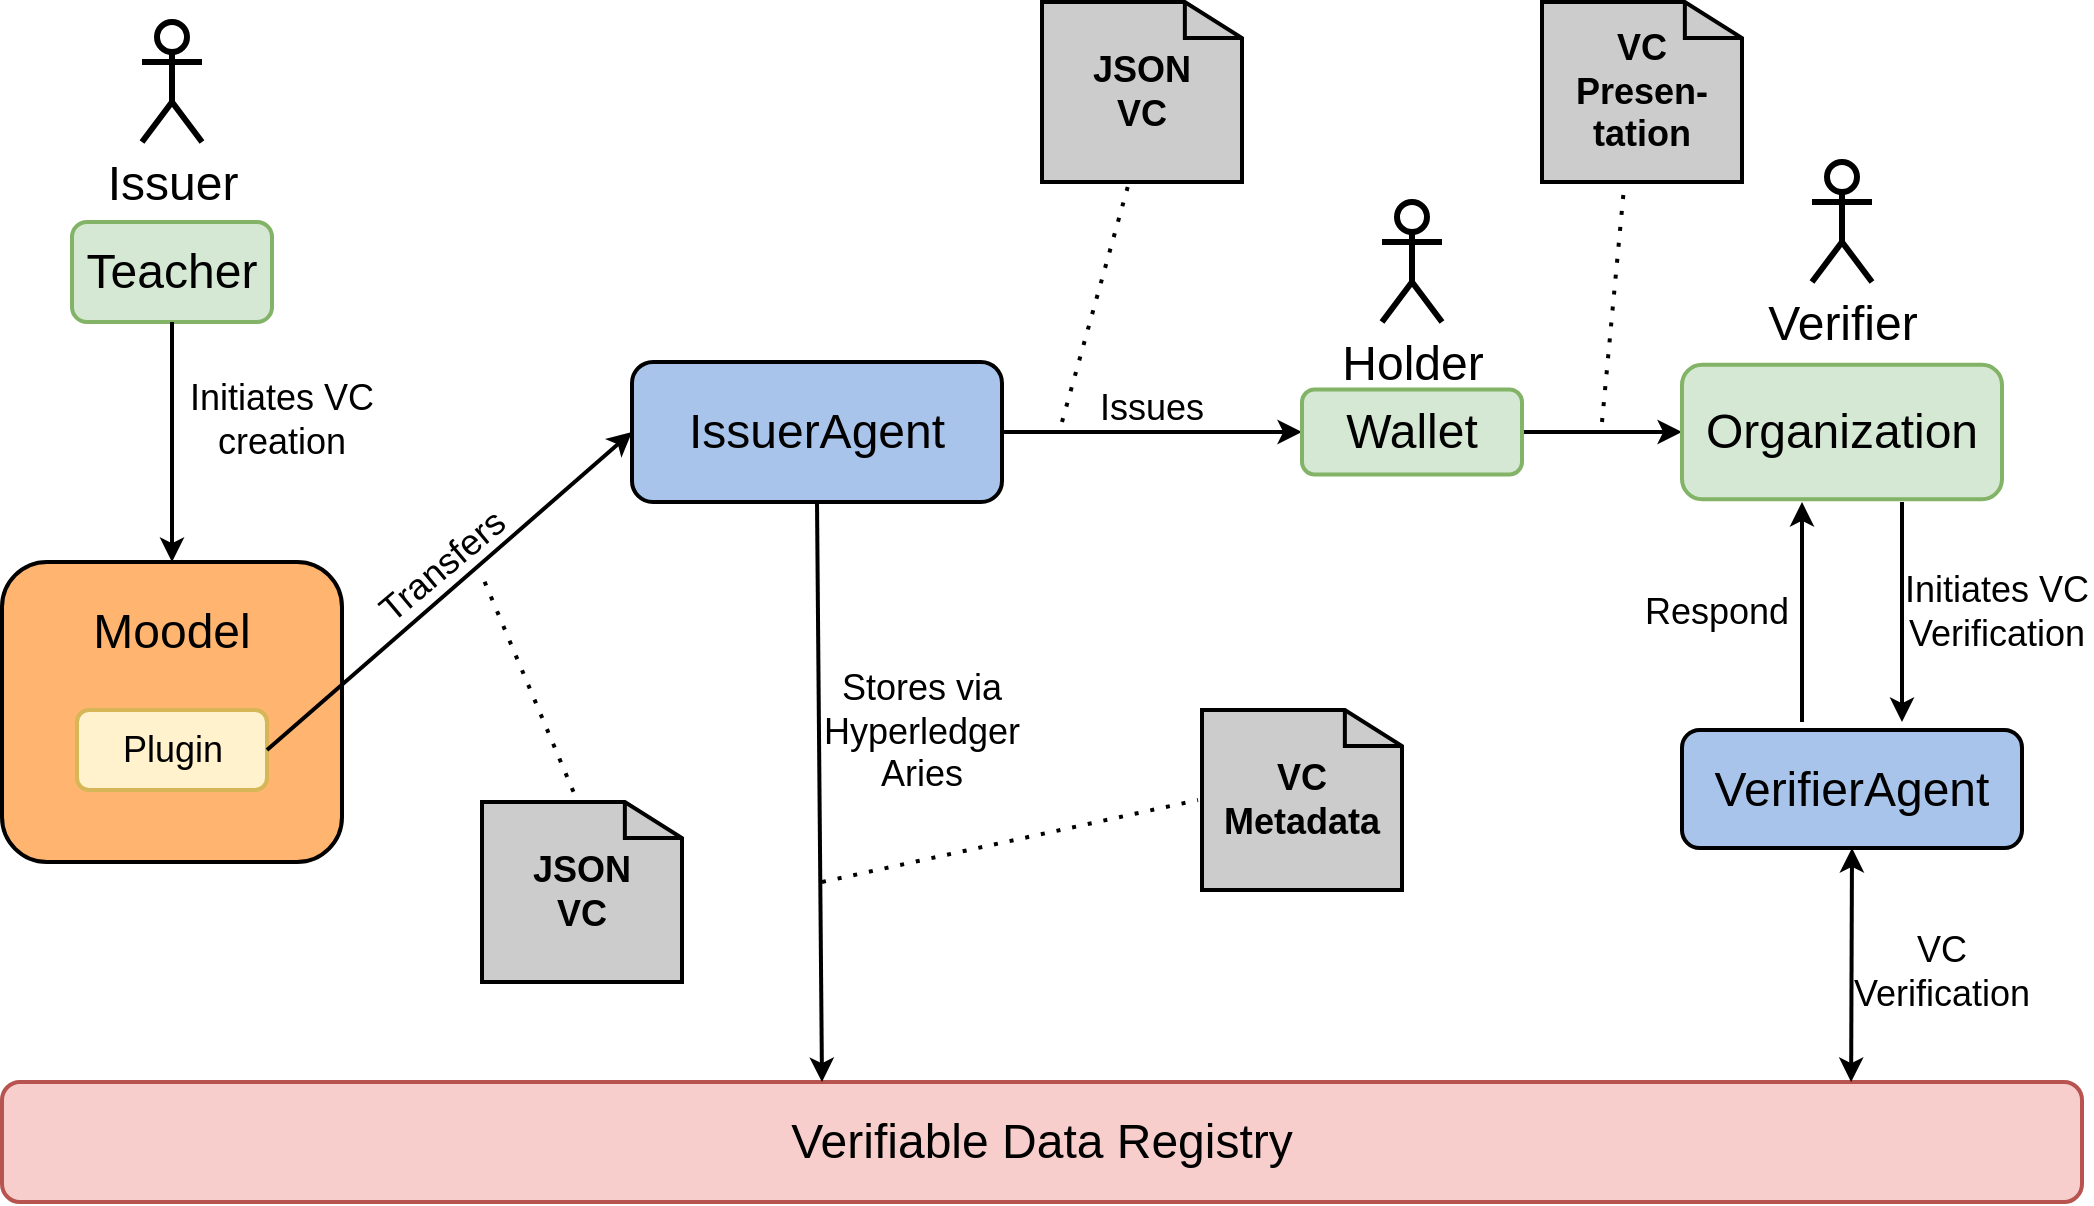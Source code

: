 <mxfile version="21.5.1" type="github">
  <diagram name="Seite-1" id="DOqug1IvYXYTALWtubwl">
    <mxGraphModel dx="1434" dy="788" grid="1" gridSize="10" guides="1" tooltips="1" connect="1" arrows="1" fold="1" page="1" pageScale="1" pageWidth="1169" pageHeight="827" math="0" shadow="0">
      <root>
        <mxCell id="0" />
        <mxCell id="1" parent="0" />
        <mxCell id="FLR42j-FrsLAVWcKelxg-1" value="" style="rounded=1;whiteSpace=wrap;html=1;fillColor=#FFB570;strokeColor=#000000;strokeWidth=2;" parent="1" vertex="1">
          <mxGeometry x="80" y="300" width="170" height="150" as="geometry" />
        </mxCell>
        <mxCell id="FLR42j-FrsLAVWcKelxg-2" value="&lt;font style=&quot;font-size: 24px;&quot;&gt;Moodel&lt;/font&gt;" style="text;html=1;strokeColor=none;fillColor=none;align=center;verticalAlign=middle;whiteSpace=wrap;rounded=0;" parent="1" vertex="1">
          <mxGeometry x="135" y="320" width="60" height="30" as="geometry" />
        </mxCell>
        <mxCell id="FLR42j-FrsLAVWcKelxg-5" value="&lt;font style=&quot;font-size: 18px;&quot;&gt;Plugin&lt;/font&gt;" style="rounded=1;whiteSpace=wrap;html=1;strokeWidth=2;fillColor=#fff2cc;strokeColor=#d6b656;" parent="1" vertex="1">
          <mxGeometry x="117.5" y="374" width="95" height="40" as="geometry" />
        </mxCell>
        <mxCell id="FLR42j-FrsLAVWcKelxg-6" value="&lt;font style=&quot;font-size: 24px;&quot;&gt;IssuerAgent&lt;/font&gt;" style="rounded=1;whiteSpace=wrap;html=1;fillColor=#A9C4EB;strokeColor=#000000;strokeWidth=2;" parent="1" vertex="1">
          <mxGeometry x="395" y="200" width="185" height="70" as="geometry" />
        </mxCell>
        <mxCell id="FLR42j-FrsLAVWcKelxg-9" value="" style="endArrow=classic;html=1;rounded=0;exitX=1;exitY=0.5;exitDx=0;exitDy=0;entryX=0;entryY=0.5;entryDx=0;entryDy=0;strokeWidth=2;" parent="1" source="FLR42j-FrsLAVWcKelxg-5" target="FLR42j-FrsLAVWcKelxg-6" edge="1">
          <mxGeometry width="50" height="50" relative="1" as="geometry">
            <mxPoint x="225" y="400" as="sourcePoint" />
            <mxPoint x="525" y="205" as="targetPoint" />
          </mxGeometry>
        </mxCell>
        <mxCell id="FLR42j-FrsLAVWcKelxg-15" value="" style="html=1;verticalLabelPosition=bottom;align=center;labelBackgroundColor=#ffffff;verticalAlign=top;strokeWidth=2;strokeColor=#000000;shadow=0;dashed=0;shape=mxgraph.ios7.icons.document;fillColor=#CCCCCC;" parent="1" vertex="1">
          <mxGeometry x="320" y="420" width="100" height="90" as="geometry" />
        </mxCell>
        <mxCell id="FLR42j-FrsLAVWcKelxg-16" value="&lt;b&gt;&lt;font style=&quot;font-size: 18px;&quot;&gt;JSON VC&lt;/font&gt;&lt;/b&gt;" style="text;html=1;strokeColor=none;fillColor=none;align=center;verticalAlign=middle;whiteSpace=wrap;rounded=0;" parent="1" vertex="1">
          <mxGeometry x="340" y="450" width="60" height="30" as="geometry" />
        </mxCell>
        <mxCell id="FLR42j-FrsLAVWcKelxg-17" value="" style="endArrow=none;dashed=1;html=1;dashPattern=1 3;strokeWidth=2;rounded=0;exitX=0.457;exitY=-0.057;exitDx=0;exitDy=0;exitPerimeter=0;entryX=0.565;entryY=1.243;entryDx=0;entryDy=0;entryPerimeter=0;" parent="1" source="FLR42j-FrsLAVWcKelxg-15" edge="1">
          <mxGeometry width="50" height="50" relative="1" as="geometry">
            <mxPoint x="375.31" y="424" as="sourcePoint" />
            <mxPoint x="320.0" y="306.765" as="targetPoint" />
          </mxGeometry>
        </mxCell>
        <mxCell id="FLR42j-FrsLAVWcKelxg-23" value="&lt;font style=&quot;font-size: 18px;&quot;&gt;Transfers&lt;br&gt;&lt;/font&gt;" style="text;html=1;strokeColor=none;fillColor=none;align=center;verticalAlign=middle;whiteSpace=wrap;rounded=0;rotation=-40;" parent="1" vertex="1">
          <mxGeometry x="240" y="289" width="120" height="25" as="geometry" />
        </mxCell>
        <mxCell id="csfzGqKFnjeh-MCSGnIr-1" value="&lt;font style=&quot;font-size: 24px;&quot;&gt;Verifiable Data Registry&lt;/font&gt;" style="rounded=1;whiteSpace=wrap;html=1;fillColor=#f8cecc;strokeColor=#b85450;strokeWidth=2;" vertex="1" parent="1">
          <mxGeometry x="80" y="560" width="1040" height="60" as="geometry" />
        </mxCell>
        <mxCell id="csfzGqKFnjeh-MCSGnIr-2" value="&lt;font style=&quot;font-size: 24px;&quot;&gt;Holder&lt;/font&gt;" style="shape=umlActor;verticalLabelPosition=bottom;verticalAlign=top;html=1;outlineConnect=0;strokeWidth=3;" vertex="1" parent="1">
          <mxGeometry x="770" y="120" width="30" height="60" as="geometry" />
        </mxCell>
        <mxCell id="csfzGqKFnjeh-MCSGnIr-3" value="" style="endArrow=classic;html=1;rounded=0;exitX=0.5;exitY=1;exitDx=0;exitDy=0;strokeWidth=2;" edge="1" parent="1" source="FLR42j-FrsLAVWcKelxg-6">
          <mxGeometry width="50" height="50" relative="1" as="geometry">
            <mxPoint x="560" y="330" as="sourcePoint" />
            <mxPoint x="490" y="560" as="targetPoint" />
          </mxGeometry>
        </mxCell>
        <mxCell id="csfzGqKFnjeh-MCSGnIr-4" value="&lt;font style=&quot;font-size: 18px;&quot;&gt;Stores via Hyperledger Aries&lt;/font&gt;" style="text;html=1;strokeColor=none;fillColor=none;align=center;verticalAlign=middle;whiteSpace=wrap;rounded=0;rotation=0;" vertex="1" parent="1">
          <mxGeometry x="480" y="370" width="120" height="30" as="geometry" />
        </mxCell>
        <mxCell id="csfzGqKFnjeh-MCSGnIr-7" value="" style="html=1;verticalLabelPosition=bottom;align=center;labelBackgroundColor=#ffffff;verticalAlign=top;strokeWidth=2;strokeColor=#000000;shadow=0;dashed=0;shape=mxgraph.ios7.icons.document;fillColor=#CCCCCC;" vertex="1" parent="1">
          <mxGeometry x="680" y="374" width="100" height="90" as="geometry" />
        </mxCell>
        <mxCell id="csfzGqKFnjeh-MCSGnIr-8" value="&lt;b&gt;&lt;font style=&quot;font-size: 18px;&quot;&gt;VC&lt;br&gt;Metadata&lt;br&gt;&lt;/font&gt;&lt;/b&gt;" style="text;html=1;strokeColor=none;fillColor=none;align=center;verticalAlign=middle;whiteSpace=wrap;rounded=0;" vertex="1" parent="1">
          <mxGeometry x="700" y="404" width="60" height="30" as="geometry" />
        </mxCell>
        <mxCell id="csfzGqKFnjeh-MCSGnIr-9" value="" style="endArrow=none;dashed=1;html=1;dashPattern=1 3;strokeWidth=2;rounded=0;entryX=-0.02;entryY=0.5;entryDx=0;entryDy=0;entryPerimeter=0;" edge="1" parent="1" target="csfzGqKFnjeh-MCSGnIr-7">
          <mxGeometry width="50" height="50" relative="1" as="geometry">
            <mxPoint x="490" y="460" as="sourcePoint" />
            <mxPoint x="610" y="360" as="targetPoint" />
          </mxGeometry>
        </mxCell>
        <mxCell id="csfzGqKFnjeh-MCSGnIr-10" value="" style="endArrow=classic;html=1;rounded=0;strokeWidth=2;entryX=0;entryY=0.5;entryDx=0;entryDy=0;" edge="1" parent="1" source="FLR42j-FrsLAVWcKelxg-6" target="csfzGqKFnjeh-MCSGnIr-28">
          <mxGeometry width="50" height="50" relative="1" as="geometry">
            <mxPoint x="588" y="241" as="sourcePoint" />
            <mxPoint x="760" y="243" as="targetPoint" />
          </mxGeometry>
        </mxCell>
        <mxCell id="csfzGqKFnjeh-MCSGnIr-12" value="&lt;font style=&quot;font-size: 24px;&quot;&gt;VerifierAgent&lt;/font&gt;" style="rounded=1;whiteSpace=wrap;html=1;fillColor=#A9C4EB;strokeColor=#000000;strokeWidth=2;" vertex="1" parent="1">
          <mxGeometry x="920" y="384" width="170" height="59" as="geometry" />
        </mxCell>
        <mxCell id="csfzGqKFnjeh-MCSGnIr-13" value="" style="endArrow=classic;html=1;rounded=0;strokeWidth=2;entryX=0;entryY=0.5;entryDx=0;entryDy=0;exitX=1;exitY=0.5;exitDx=0;exitDy=0;" edge="1" parent="1" source="csfzGqKFnjeh-MCSGnIr-28" target="csfzGqKFnjeh-MCSGnIr-38">
          <mxGeometry width="50" height="50" relative="1" as="geometry">
            <mxPoint x="810" y="240" as="sourcePoint" />
            <mxPoint x="990" y="194.5" as="targetPoint" />
          </mxGeometry>
        </mxCell>
        <mxCell id="csfzGqKFnjeh-MCSGnIr-15" value="" style="html=1;verticalLabelPosition=bottom;align=center;labelBackgroundColor=#ffffff;verticalAlign=top;strokeWidth=2;strokeColor=#000000;shadow=0;dashed=0;shape=mxgraph.ios7.icons.document;fillColor=#CCCCCC;" vertex="1" parent="1">
          <mxGeometry x="600" y="20" width="100" height="90" as="geometry" />
        </mxCell>
        <mxCell id="csfzGqKFnjeh-MCSGnIr-16" value="&lt;b&gt;&lt;font style=&quot;font-size: 18px;&quot;&gt;JSON VC&lt;/font&gt;&lt;/b&gt;" style="text;html=1;strokeColor=none;fillColor=none;align=center;verticalAlign=middle;whiteSpace=wrap;rounded=0;" vertex="1" parent="1">
          <mxGeometry x="620" y="50" width="60" height="30" as="geometry" />
        </mxCell>
        <mxCell id="csfzGqKFnjeh-MCSGnIr-17" value="" style="endArrow=none;dashed=1;html=1;dashPattern=1 3;strokeWidth=2;rounded=0;entryX=0.43;entryY=1.022;entryDx=0;entryDy=0;entryPerimeter=0;" edge="1" parent="1" target="csfzGqKFnjeh-MCSGnIr-15">
          <mxGeometry width="50" height="50" relative="1" as="geometry">
            <mxPoint x="610" y="230" as="sourcePoint" />
            <mxPoint x="660.0" y="140.005" as="targetPoint" />
          </mxGeometry>
        </mxCell>
        <mxCell id="csfzGqKFnjeh-MCSGnIr-18" value="&lt;font style=&quot;font-size: 18px;&quot;&gt;Issues&lt;/font&gt;" style="text;html=1;strokeColor=none;fillColor=none;align=center;verticalAlign=middle;whiteSpace=wrap;rounded=0;" vertex="1" parent="1">
          <mxGeometry x="620" y="207.5" width="70" height="30" as="geometry" />
        </mxCell>
        <mxCell id="csfzGqKFnjeh-MCSGnIr-20" value="" style="html=1;verticalLabelPosition=bottom;align=center;labelBackgroundColor=#ffffff;verticalAlign=top;strokeWidth=2;strokeColor=#000000;shadow=0;dashed=0;shape=mxgraph.ios7.icons.document;fillColor=#CCCCCC;" vertex="1" parent="1">
          <mxGeometry x="850" y="20" width="100" height="90" as="geometry" />
        </mxCell>
        <mxCell id="csfzGqKFnjeh-MCSGnIr-21" value="&lt;b&gt;&lt;font style=&quot;font-size: 18px;&quot;&gt;VC&lt;br&gt;Presen-tation&lt;br&gt;&lt;/font&gt;&lt;/b&gt;" style="text;html=1;strokeColor=none;fillColor=none;align=center;verticalAlign=middle;whiteSpace=wrap;rounded=0;" vertex="1" parent="1">
          <mxGeometry x="870" y="50" width="60" height="30" as="geometry" />
        </mxCell>
        <mxCell id="csfzGqKFnjeh-MCSGnIr-22" value="" style="endArrow=none;dashed=1;html=1;dashPattern=1 3;strokeWidth=2;rounded=0;entryX=0.41;entryY=1.033;entryDx=0;entryDy=0;entryPerimeter=0;" edge="1" parent="1" target="csfzGqKFnjeh-MCSGnIr-20">
          <mxGeometry width="50" height="50" relative="1" as="geometry">
            <mxPoint x="880" y="230" as="sourcePoint" />
            <mxPoint x="940.0" y="92.505" as="targetPoint" />
          </mxGeometry>
        </mxCell>
        <mxCell id="csfzGqKFnjeh-MCSGnIr-24" value="&lt;font style=&quot;font-size: 18px;&quot;&gt;VC Verification&lt;br&gt;&lt;/font&gt;" style="text;html=1;strokeColor=none;fillColor=none;align=center;verticalAlign=middle;whiteSpace=wrap;rounded=0;" vertex="1" parent="1">
          <mxGeometry x="1020" y="490" width="60" height="30" as="geometry" />
        </mxCell>
        <mxCell id="csfzGqKFnjeh-MCSGnIr-25" value="" style="endArrow=classic;startArrow=classic;html=1;rounded=0;entryX=0.5;entryY=1;entryDx=0;entryDy=0;strokeWidth=2;exitX=0.889;exitY=0;exitDx=0;exitDy=0;exitPerimeter=0;" edge="1" parent="1" source="csfzGqKFnjeh-MCSGnIr-1" target="csfzGqKFnjeh-MCSGnIr-12">
          <mxGeometry width="50" height="50" relative="1" as="geometry">
            <mxPoint x="1000" y="550" as="sourcePoint" />
            <mxPoint x="740" y="350" as="targetPoint" />
          </mxGeometry>
        </mxCell>
        <mxCell id="csfzGqKFnjeh-MCSGnIr-28" value="&lt;font style=&quot;font-size: 24px;&quot;&gt;Wallet&lt;/font&gt;" style="rounded=1;whiteSpace=wrap;html=1;fillColor=#d5e8d4;strokeColor=#82b366;strokeWidth=2;" vertex="1" parent="1">
          <mxGeometry x="730" y="213.75" width="110" height="42.5" as="geometry" />
        </mxCell>
        <mxCell id="csfzGqKFnjeh-MCSGnIr-30" value="&lt;font style=&quot;font-size: 24px;&quot;&gt;Issuer&lt;/font&gt;" style="shape=umlActor;verticalLabelPosition=bottom;verticalAlign=top;html=1;outlineConnect=0;strokeWidth=3;" vertex="1" parent="1">
          <mxGeometry x="150" y="30" width="30" height="60" as="geometry" />
        </mxCell>
        <mxCell id="csfzGqKFnjeh-MCSGnIr-33" value="&lt;font style=&quot;font-size: 24px;&quot;&gt;Teacher&lt;/font&gt;" style="rounded=1;whiteSpace=wrap;html=1;strokeWidth=2;fillColor=#d5e8d4;strokeColor=#82b366;" vertex="1" parent="1">
          <mxGeometry x="115" y="130" width="100" height="50" as="geometry" />
        </mxCell>
        <mxCell id="csfzGqKFnjeh-MCSGnIr-35" value="" style="endArrow=classic;html=1;rounded=0;exitX=0.5;exitY=1;exitDx=0;exitDy=0;entryX=0.5;entryY=0;entryDx=0;entryDy=0;strokeWidth=2;" edge="1" parent="1" source="csfzGqKFnjeh-MCSGnIr-33" target="FLR42j-FrsLAVWcKelxg-1">
          <mxGeometry width="50" height="50" relative="1" as="geometry">
            <mxPoint x="250" y="180" as="sourcePoint" />
            <mxPoint x="300" y="130" as="targetPoint" />
          </mxGeometry>
        </mxCell>
        <mxCell id="csfzGqKFnjeh-MCSGnIr-37" value="&lt;font style=&quot;font-size: 18px;&quot;&gt;Initiates VC creation&lt;/font&gt;" style="text;html=1;strokeColor=none;fillColor=none;align=center;verticalAlign=middle;whiteSpace=wrap;rounded=0;" vertex="1" parent="1">
          <mxGeometry x="170" y="213.75" width="100" height="30" as="geometry" />
        </mxCell>
        <mxCell id="csfzGqKFnjeh-MCSGnIr-38" value="&lt;font style=&quot;font-size: 24px;&quot;&gt;Organization&lt;/font&gt;" style="rounded=1;whiteSpace=wrap;html=1;strokeWidth=2;fillColor=#d5e8d4;strokeColor=#82b366;" vertex="1" parent="1">
          <mxGeometry x="920" y="201.38" width="160" height="67.25" as="geometry" />
        </mxCell>
        <mxCell id="csfzGqKFnjeh-MCSGnIr-40" value="&lt;font style=&quot;font-size: 24px;&quot;&gt;Verifier&lt;/font&gt;" style="shape=umlActor;verticalLabelPosition=bottom;verticalAlign=top;html=1;outlineConnect=0;strokeWidth=3;" vertex="1" parent="1">
          <mxGeometry x="985" y="100" width="30" height="60" as="geometry" />
        </mxCell>
        <mxCell id="csfzGqKFnjeh-MCSGnIr-43" value="&lt;font style=&quot;font-size: 18px;&quot;&gt;Initiates VC Verification&lt;br&gt;&lt;/font&gt;" style="text;html=1;strokeColor=none;fillColor=none;align=center;verticalAlign=middle;whiteSpace=wrap;rounded=0;" vertex="1" parent="1">
          <mxGeometry x="1030" y="310" width="95" height="30" as="geometry" />
        </mxCell>
        <mxCell id="csfzGqKFnjeh-MCSGnIr-44" value="" style="endArrow=classic;html=1;rounded=0;strokeWidth=2;" edge="1" parent="1">
          <mxGeometry width="50" height="50" relative="1" as="geometry">
            <mxPoint x="1030" y="270" as="sourcePoint" />
            <mxPoint x="1030" y="380" as="targetPoint" />
          </mxGeometry>
        </mxCell>
        <mxCell id="csfzGqKFnjeh-MCSGnIr-47" value="" style="endArrow=classic;html=1;rounded=0;strokeWidth=2;" edge="1" parent="1">
          <mxGeometry width="50" height="50" relative="1" as="geometry">
            <mxPoint x="980" y="380" as="sourcePoint" />
            <mxPoint x="980" y="270" as="targetPoint" />
          </mxGeometry>
        </mxCell>
        <mxCell id="csfzGqKFnjeh-MCSGnIr-48" value="&lt;font style=&quot;font-size: 18px;&quot;&gt;Respond&lt;br&gt;&lt;/font&gt;" style="text;html=1;strokeColor=none;fillColor=none;align=center;verticalAlign=middle;whiteSpace=wrap;rounded=0;" vertex="1" parent="1">
          <mxGeometry x="890" y="310" width="95" height="30" as="geometry" />
        </mxCell>
      </root>
    </mxGraphModel>
  </diagram>
</mxfile>
